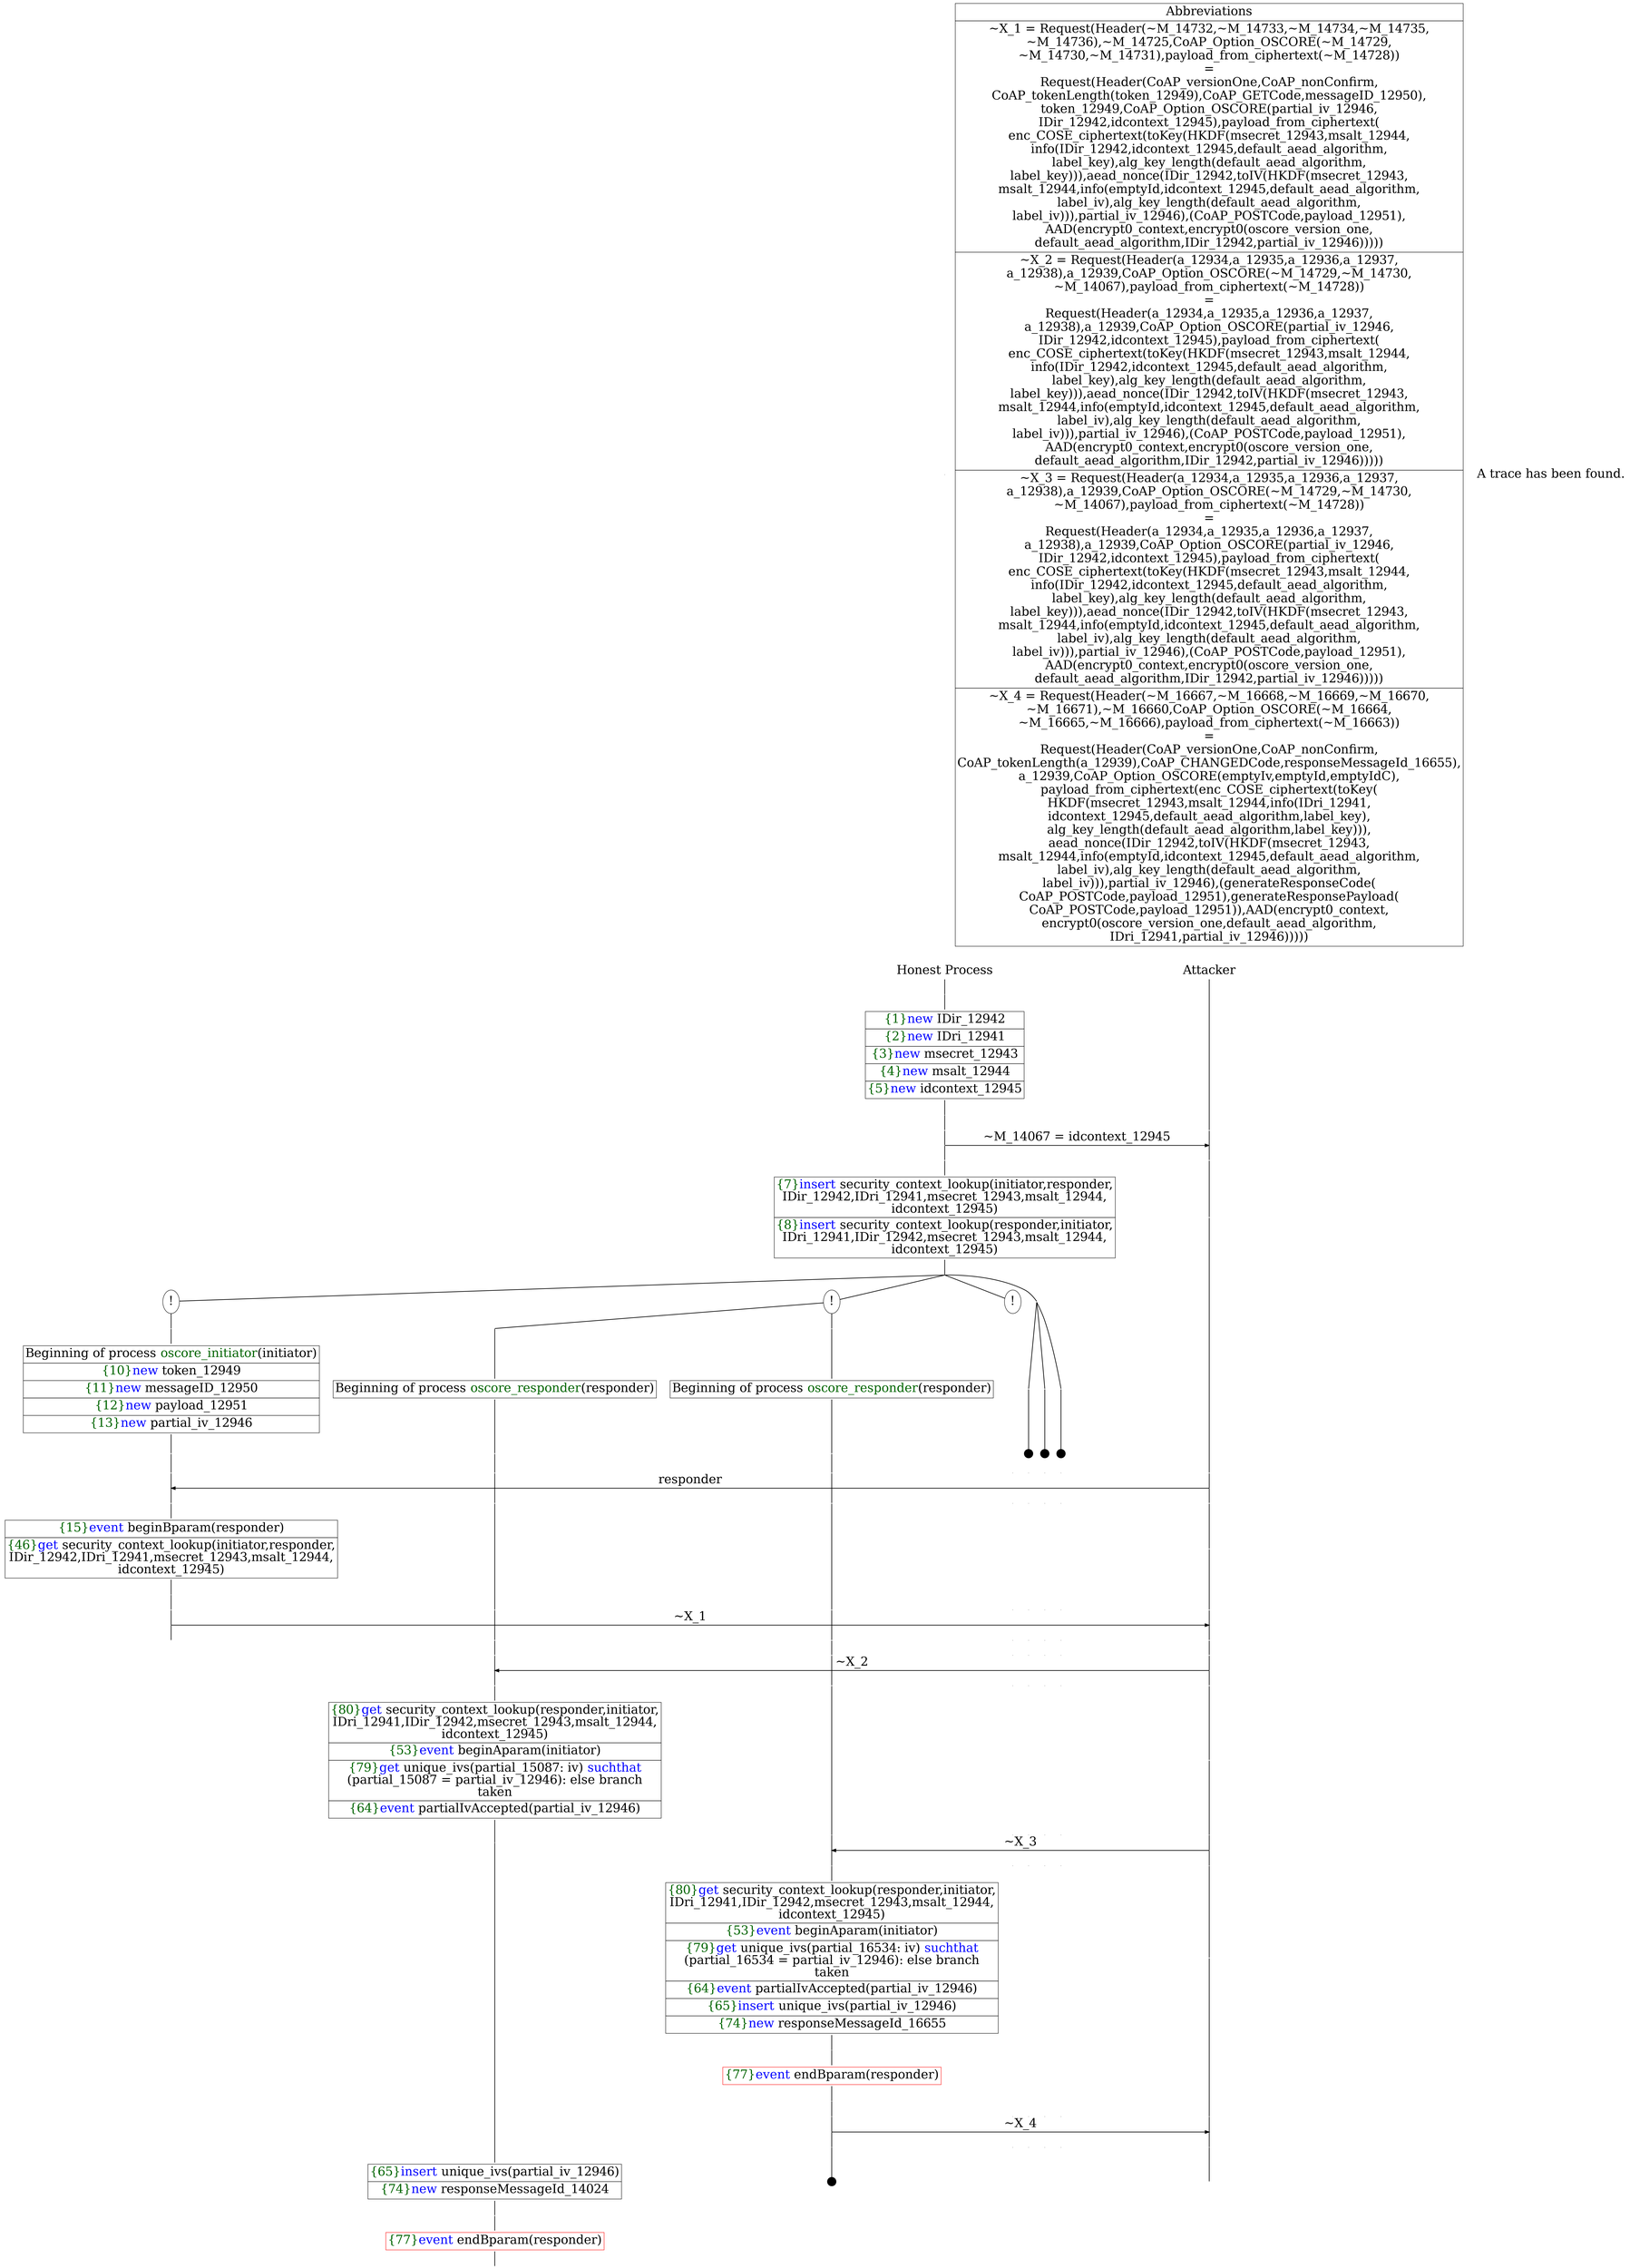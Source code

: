 digraph {
graph [ordering = out]
edge [arrowhead = none, penwidth = 1.6, fontsize = 30]
node [shape = point, width = 0, height = 0, fontsize = 30]
Trace<br/>
[label = <A trace has been found.<br/>
>, shape = plaintext]
P0__0 [label = "Honest Process", shape = plaintext]
P__0 [label = "Attacker", shape = plaintext]
Trace -> P0__0 [label = "", style = invisible, weight = 100]{rank = same; P0__0 P__0}
P0__0 -> P0__1 [label = <>, weight = 100]
P0__1 -> P0__2 [label = <>, weight = 100]
P0__2 [shape = plaintext, label = <<TABLE BORDER="0" CELLBORDER="1" CELLSPACING="0" CELLPADDING="4"> <TR><TD><FONT COLOR="darkgreen">{1}</FONT><FONT COLOR="blue">new </FONT>IDir_12942</TD></TR><TR><TD><FONT COLOR="darkgreen">{2}</FONT><FONT COLOR="blue">new </FONT>IDri_12941</TD></TR><TR><TD><FONT COLOR="darkgreen">{3}</FONT><FONT COLOR="blue">new </FONT>msecret_12943</TD></TR><TR><TD><FONT COLOR="darkgreen">{4}</FONT><FONT COLOR="blue">new </FONT>msalt_12944</TD></TR><TR><TD><FONT COLOR="darkgreen">{5}</FONT><FONT COLOR="blue">new </FONT>idcontext_12945</TD></TR></TABLE>>]
P0__2 -> P0__3 [label = <>, weight = 100]
P0__3 -> P0__4 [label = <>, weight = 100]
P__0 -> P__1 [label = <>, weight = 100]
{rank = same; P__1 P0__4}
P0__4 -> P0__5 [label = <>, weight = 100]
P__1 -> P__2 [label = <>, weight = 100]
{rank = same; P__2 P0__5}
P0__5 -> P__2 [label = <~M_14067 = idcontext_12945>, arrowhead = normal]
P0__5 -> P0__6 [label = <>, weight = 100]
P__2 -> P__3 [label = <>, weight = 100]
{rank = same; P__3 P0__6}
P0__6 -> P0__7 [label = <>, weight = 100]
P0__7 [shape = plaintext, label = <<TABLE BORDER="0" CELLBORDER="1" CELLSPACING="0" CELLPADDING="4"> <TR><TD><FONT COLOR="darkgreen">{7}</FONT><FONT COLOR="blue">insert </FONT>security_context_lookup(initiator,responder,<br/>
IDir_12942,IDri_12941,msecret_12943,msalt_12944,<br/>
idcontext_12945)</TD></TR><TR><TD><FONT COLOR="darkgreen">{8}</FONT><FONT COLOR="blue">insert </FONT>security_context_lookup(responder,initiator,<br/>
IDri_12941,IDir_12942,msecret_12943,msalt_12944,<br/>
idcontext_12945)</TD></TR></TABLE>>]
P0__7 -> P0__8 [label = <>, weight = 100]
P__3 -> P__4 [label = <>, weight = 100]
{rank = same; P__4 P0__7}
/*RPar */
P0__8 -> P0_3__8 [label = <>]
P0__8 -> P0_2__8 [label = <>]
P0__8 -> P0_1__8 [label = <>]
P0__8 -> P0_0__8 [label = <>]
P0__8 [label = "", fixedsize = false, width = 0, height = 0, shape = none]
{rank = same; P0_0__8 P0_1__8 P0_2__8 P0_3__8}
/*RPar */
P0_0__8 -> P0_0_2__8 [label = <>]
P0_0__8 -> P0_0_1__8 [label = <>]
P0_0__8 -> P0_0_0__8 [label = <>]
P0_0__8 [label = "", fixedsize = false, width = 0, height = 0, shape = none]
{rank = same; P0_0_0__8 P0_0_1__8 P0_0_2__8}
P0_0_0__9 [label = "", width = 0.3, height = 0.3]
P0_0_0__8 -> P0_0_0__9 [label = <>, weight = 100]
P0_0_1__9 [label = "", width = 0.3, height = 0.3]
P0_0_1__8 -> P0_0_1__9 [label = <>, weight = 100]
P0_0_2__9 [label = "", width = 0.3, height = 0.3]
P0_0_2__8 -> P0_0_2__9 [label = <>, weight = 100]
P0_1__8 [label = "!", shape = ellipse]
P0_2__8 [label = "!", shape = ellipse]
{rank = same; P0_2_1__8 P0_2_0__8}
P0_2_1__8 [label = "", fixedsize = false, width = 0, height = 0, shape = none]
P0_2__8 -> P0_2_1__8 [label = <>]
P0_2_0__8 [label = "", fixedsize = false, width = 0, height = 0, shape = none]
P0_2__8 -> P0_2_0__8 [label = <>]
P0_2_0__8 -> P0_2_0__9 [label = <>, weight = 100]
P0_2_0__9 [shape = plaintext, label = <<TABLE BORDER="0" CELLBORDER="1" CELLSPACING="0" CELLPADDING="4"> <TR><TD>Beginning of process <FONT COLOR="darkgreen">oscore_responder</FONT>(responder)<br/>
</TD></TR></TABLE>>]
P0_2_0__9 -> P0_2_0__10 [label = <>, weight = 100]
P0_2_1__8 -> P0_2_1__9 [label = <>, weight = 100]
P0_2_1__9 [shape = plaintext, label = <<TABLE BORDER="0" CELLBORDER="1" CELLSPACING="0" CELLPADDING="4"> <TR><TD>Beginning of process <FONT COLOR="darkgreen">oscore_responder</FONT>(responder)<br/>
</TD></TR></TABLE>>]
P0_2_1__9 -> P0_2_1__10 [label = <>, weight = 100]
P0_3__8 [label = "!", shape = ellipse]
P0_3_0__8 [label = "", fixedsize = false, width = 0, height = 0, shape = none]
P0_3__8 -> P0_3_0__8 [label = <>, weight = 100]
P0_3_0__8 -> P0_3_0__9 [label = <>, weight = 100]
P0_3_0__9 [shape = plaintext, label = <<TABLE BORDER="0" CELLBORDER="1" CELLSPACING="0" CELLPADDING="4"> <TR><TD>Beginning of process <FONT COLOR="darkgreen">oscore_initiator</FONT>(initiator)<br/>
</TD></TR><TR><TD><FONT COLOR="darkgreen">{10}</FONT><FONT COLOR="blue">new </FONT>token_12949</TD></TR><TR><TD><FONT COLOR="darkgreen">{11}</FONT><FONT COLOR="blue">new </FONT>messageID_12950</TD></TR><TR><TD><FONT COLOR="darkgreen">{12}</FONT><FONT COLOR="blue">new </FONT>payload_12951</TD></TR><TR><TD><FONT COLOR="darkgreen">{13}</FONT><FONT COLOR="blue">new </FONT>partial_iv_12946</TD></TR></TABLE>>]
P0_3_0__9 -> P0_3_0__10 [label = <>, weight = 100]
P0_3_0__10 -> P0_3_0__11 [label = <>, weight = 100]
P0_2_1__10 -> P0_2_1__11 [label = <>, weight = 100]
P0_2_0__10 -> P0_2_0__11 [label = <>, weight = 100]
P0_1__9 [label = "", style = invisible]
P0_1__8 -> P0_1__9 [label = <>, weight = 100, style = invisible]
P0_0_2__10 [label = "", style = invisible]
P0_0_2__9 -> P0_0_2__10 [label = <>, weight = 100, style = invisible]
P0_0_1__10 [label = "", style = invisible]
P0_0_1__9 -> P0_0_1__10 [label = <>, weight = 100, style = invisible]
P0_0_0__10 [label = "", style = invisible]
P0_0_0__9 -> P0_0_0__10 [label = <>, weight = 100, style = invisible]
P__4 -> P__5 [label = <>, weight = 100]
{rank = same; P__5 P0_0_0__10 P0_0_1__10 P0_0_2__10 P0_1__9 P0_2_0__11 P0_2_1__11 P0_3_0__11}
P0_3_0__11 -> P0_3_0__12 [label = <>, weight = 100]
P__5 -> P__6 [label = <>, weight = 100]
{rank = same; P__6 P0_3_0__12}
P0_3_0__12 -> P__6 [label = <responder>, dir = back, arrowhead = normal]
P0_3_0__12 -> P0_3_0__13 [label = <>, weight = 100]
P0_2_1__11 -> P0_2_1__12 [label = <>, weight = 100]
P0_2_0__11 -> P0_2_0__12 [label = <>, weight = 100]
P0_1__10 [label = "", style = invisible]
P0_1__9 -> P0_1__10 [label = <>, weight = 100, style = invisible]
P0_0_2__11 [label = "", style = invisible]
P0_0_2__10 -> P0_0_2__11 [label = <>, weight = 100, style = invisible]
P0_0_1__11 [label = "", style = invisible]
P0_0_1__10 -> P0_0_1__11 [label = <>, weight = 100, style = invisible]
P0_0_0__11 [label = "", style = invisible]
P0_0_0__10 -> P0_0_0__11 [label = <>, weight = 100, style = invisible]
P__6 -> P__7 [label = <>, weight = 100]
{rank = same; P__7 P0_0_0__11 P0_0_1__11 P0_0_2__11 P0_1__10 P0_2_0__12 P0_2_1__12 P0_3_0__13}
P0_3_0__13 -> P0_3_0__14 [label = <>, weight = 100]
P0_3_0__14 [shape = plaintext, label = <<TABLE BORDER="0" CELLBORDER="1" CELLSPACING="0" CELLPADDING="4"> <TR><TD><FONT COLOR="darkgreen">{15}</FONT><FONT COLOR="blue">event</FONT> beginBparam(responder)</TD></TR><TR><TD><FONT COLOR="darkgreen">{46}</FONT><FONT COLOR="blue">get </FONT>security_context_lookup(initiator,responder,<br/>
IDir_12942,IDri_12941,msecret_12943,msalt_12944,<br/>
idcontext_12945)</TD></TR></TABLE>>]
P0_3_0__14 -> P0_3_0__15 [label = <>, weight = 100]
P__7 -> P__8 [label = <>, weight = 100]
{rank = same; P__8 P0_3_0__14}
P0_3_0__15 -> P0_3_0__16 [label = <>, weight = 100]
P0_2_1__12 -> P0_2_1__13 [label = <>, weight = 100]
P0_2_0__12 -> P0_2_0__13 [label = <>, weight = 100]
P0_1__11 [label = "", style = invisible]
P0_1__10 -> P0_1__11 [label = <>, weight = 100, style = invisible]
P0_0_2__12 [label = "", style = invisible]
P0_0_2__11 -> P0_0_2__12 [label = <>, weight = 100, style = invisible]
P0_0_1__12 [label = "", style = invisible]
P0_0_1__11 -> P0_0_1__12 [label = <>, weight = 100, style = invisible]
P0_0_0__12 [label = "", style = invisible]
P0_0_0__11 -> P0_0_0__12 [label = <>, weight = 100, style = invisible]
P__8 -> P__9 [label = <>, weight = 100]
{rank = same; P__9 P0_0_0__12 P0_0_1__12 P0_0_2__12 P0_1__11 P0_2_0__13 P0_2_1__13 P0_3_0__16}
P0_3_0__16 -> P0_3_0__17 [label = <>, weight = 100]
P__9 -> P__10 [label = <>, weight = 100]
{rank = same; P__10 P0_3_0__17}
P0_3_0__17 -> P__10 [label = <~X_1>, arrowhead = normal]
P0_3_0__17 -> P0_3_0__18 [label = <>, weight = 100]
P0_2_1__13 -> P0_2_1__14 [label = <>, weight = 100]
P0_2_0__13 -> P0_2_0__14 [label = <>, weight = 100]
P0_1__12 [label = "", style = invisible]
P0_1__11 -> P0_1__12 [label = <>, weight = 100, style = invisible]
P0_0_2__13 [label = "", style = invisible]
P0_0_2__12 -> P0_0_2__13 [label = <>, weight = 100, style = invisible]
P0_0_1__13 [label = "", style = invisible]
P0_0_1__12 -> P0_0_1__13 [label = <>, weight = 100, style = invisible]
P0_0_0__13 [label = "", style = invisible]
P0_0_0__12 -> P0_0_0__13 [label = <>, weight = 100, style = invisible]
P__10 -> P__11 [label = <>, weight = 100]
{rank = same; P__11 P0_0_0__13 P0_0_1__13 P0_0_2__13 P0_1__12 P0_2_0__14 P0_2_1__14 P0_3_0__18}
P0_2_1__14 -> P0_2_1__15 [label = <>, weight = 100]
P0_2_0__14 -> P0_2_0__15 [label = <>, weight = 100]
P0_1__13 [label = "", style = invisible]
P0_1__12 -> P0_1__13 [label = <>, weight = 100, style = invisible]
P0_0_2__14 [label = "", style = invisible]
P0_0_2__13 -> P0_0_2__14 [label = <>, weight = 100, style = invisible]
P0_0_1__14 [label = "", style = invisible]
P0_0_1__13 -> P0_0_1__14 [label = <>, weight = 100, style = invisible]
P0_0_0__14 [label = "", style = invisible]
P0_0_0__13 -> P0_0_0__14 [label = <>, weight = 100, style = invisible]
P__11 -> P__12 [label = <>, weight = 100]
{rank = same; P__12 P0_0_0__14 P0_0_1__14 P0_0_2__14 P0_1__13 P0_2_0__15 P0_2_1__15}
P0_2_1__15 -> P0_2_1__16 [label = <>, weight = 100]
P__12 -> P__13 [label = <>, weight = 100]
{rank = same; P__13 P0_2_1__16}
P0_2_1__16 -> P__13 [label = <~X_2>, dir = back, arrowhead = normal]
P0_2_1__16 -> P0_2_1__17 [label = <>, weight = 100]
P0_2_0__15 -> P0_2_0__16 [label = <>, weight = 100]
P0_1__14 [label = "", style = invisible]
P0_1__13 -> P0_1__14 [label = <>, weight = 100, style = invisible]
P0_0_2__15 [label = "", style = invisible]
P0_0_2__14 -> P0_0_2__15 [label = <>, weight = 100, style = invisible]
P0_0_1__15 [label = "", style = invisible]
P0_0_1__14 -> P0_0_1__15 [label = <>, weight = 100, style = invisible]
P0_0_0__15 [label = "", style = invisible]
P0_0_0__14 -> P0_0_0__15 [label = <>, weight = 100, style = invisible]
P__13 -> P__14 [label = <>, weight = 100]
{rank = same; P__14 P0_0_0__15 P0_0_1__15 P0_0_2__15 P0_1__14 P0_2_0__16 P0_2_1__17}
P0_2_1__17 -> P0_2_1__18 [label = <>, weight = 100]
P0_2_1__18 [shape = plaintext, label = <<TABLE BORDER="0" CELLBORDER="1" CELLSPACING="0" CELLPADDING="4"> <TR><TD><FONT COLOR="darkgreen">{80}</FONT><FONT COLOR="blue">get </FONT>security_context_lookup(responder,initiator,<br/>
IDri_12941,IDir_12942,msecret_12943,msalt_12944,<br/>
idcontext_12945)</TD></TR><TR><TD><FONT COLOR="darkgreen">{53}</FONT><FONT COLOR="blue">event</FONT> beginAparam(initiator)</TD></TR><TR><TD><FONT COLOR="darkgreen">{79}</FONT><FONT COLOR="blue">get</FONT> unique_ivs(partial_15087: iv) <FONT COLOR="blue">suchthat</FONT><br/>
(partial_15087 = partial_iv_12946): else branch<br/>
taken</TD></TR><TR><TD><FONT COLOR="darkgreen">{64}</FONT><FONT COLOR="blue">event</FONT> partialIvAccepted(partial_iv_12946)</TD></TR></TABLE>>]
P0_2_1__18 -> P0_2_1__19 [label = <>, weight = 100]
P__14 -> P__15 [label = <>, weight = 100]
{rank = same; P__15 P0_2_1__18}
P0_2_0__16 -> P0_2_0__17 [label = <>, weight = 100]
P0_1__15 [label = "", style = invisible]
P0_1__14 -> P0_1__15 [label = <>, weight = 100, style = invisible]
P0_0_2__16 [label = "", style = invisible]
P0_0_2__15 -> P0_0_2__16 [label = <>, weight = 100, style = invisible]
P0_0_1__16 [label = "", style = invisible]
P0_0_1__15 -> P0_0_1__16 [label = <>, weight = 100, style = invisible]
P0_0_0__16 [label = "", style = invisible]
P0_0_0__15 -> P0_0_0__16 [label = <>, weight = 100, style = invisible]
P__15 -> P__16 [label = <>, weight = 100]
{rank = same; P__16 P0_0_0__16 P0_0_1__16 P0_0_2__16 P0_1__15 P0_2_0__17}
P0_2_0__17 -> P0_2_0__18 [label = <>, weight = 100]
P__16 -> P__17 [label = <>, weight = 100]
{rank = same; P__17 P0_2_0__18}
P0_2_0__18 -> P__17 [label = <~X_3>, dir = back, arrowhead = normal]
P0_2_0__18 -> P0_2_0__19 [label = <>, weight = 100]
P0_1__16 [label = "", style = invisible]
P0_1__15 -> P0_1__16 [label = <>, weight = 100, style = invisible]
P0_0_2__17 [label = "", style = invisible]
P0_0_2__16 -> P0_0_2__17 [label = <>, weight = 100, style = invisible]
P0_0_1__17 [label = "", style = invisible]
P0_0_1__16 -> P0_0_1__17 [label = <>, weight = 100, style = invisible]
P0_0_0__17 [label = "", style = invisible]
P0_0_0__16 -> P0_0_0__17 [label = <>, weight = 100, style = invisible]
P__17 -> P__18 [label = <>, weight = 100]
{rank = same; P__18 P0_0_0__17 P0_0_1__17 P0_0_2__17 P0_1__16 P0_2_0__19}
P0_2_0__19 -> P0_2_0__20 [label = <>, weight = 100]
P0_2_0__20 [shape = plaintext, label = <<TABLE BORDER="0" CELLBORDER="1" CELLSPACING="0" CELLPADDING="4"> <TR><TD><FONT COLOR="darkgreen">{80}</FONT><FONT COLOR="blue">get </FONT>security_context_lookup(responder,initiator,<br/>
IDri_12941,IDir_12942,msecret_12943,msalt_12944,<br/>
idcontext_12945)</TD></TR><TR><TD><FONT COLOR="darkgreen">{53}</FONT><FONT COLOR="blue">event</FONT> beginAparam(initiator)</TD></TR><TR><TD><FONT COLOR="darkgreen">{79}</FONT><FONT COLOR="blue">get</FONT> unique_ivs(partial_16534: iv) <FONT COLOR="blue">suchthat</FONT><br/>
(partial_16534 = partial_iv_12946): else branch<br/>
taken</TD></TR><TR><TD><FONT COLOR="darkgreen">{64}</FONT><FONT COLOR="blue">event</FONT> partialIvAccepted(partial_iv_12946)</TD></TR><TR><TD><FONT COLOR="darkgreen">{65}</FONT><FONT COLOR="blue">insert </FONT>unique_ivs(partial_iv_12946)</TD></TR><TR><TD><FONT COLOR="darkgreen">{74}</FONT><FONT COLOR="blue">new </FONT>responseMessageId_16655</TD></TR></TABLE>>]
P0_2_0__20 -> P0_2_0__21 [label = <>, weight = 100]
P__18 -> P__19 [label = <>, weight = 100]
{rank = same; P__19 P0_2_0__20}
P0_2_0__21 -> P0_2_0__22 [label = <>, weight = 100]
P0_2_0__22 [color = red, shape = plaintext, label = <<TABLE BORDER="0" CELLBORDER="1" CELLSPACING="0" CELLPADDING="4"> <TR><TD><FONT COLOR="darkgreen">{77}</FONT><FONT COLOR="blue">event</FONT> endBparam(responder)</TD></TR></TABLE>>]
P0_2_0__22 -> P0_2_0__23 [label = <>, weight = 100]
P0_2_0__23 -> P0_2_0__24 [label = <>, weight = 100]
P0_1__17 [label = "", style = invisible]
P0_1__16 -> P0_1__17 [label = <>, weight = 100, style = invisible]
P0_0_2__18 [label = "", style = invisible]
P0_0_2__17 -> P0_0_2__18 [label = <>, weight = 100, style = invisible]
P0_0_1__18 [label = "", style = invisible]
P0_0_1__17 -> P0_0_1__18 [label = <>, weight = 100, style = invisible]
P0_0_0__18 [label = "", style = invisible]
P0_0_0__17 -> P0_0_0__18 [label = <>, weight = 100, style = invisible]
P__19 -> P__20 [label = <>, weight = 100]
{rank = same; P__20 P0_0_0__18 P0_0_1__18 P0_0_2__18 P0_1__17 P0_2_0__24}
P0_2_0__24 -> P0_2_0__25 [label = <>, weight = 100]
P__20 -> P__21 [label = <>, weight = 100]
{rank = same; P__21 P0_2_0__25}
P0_2_0__25 -> P__21 [label = <~X_4>, arrowhead = normal]
P0_2_0__25 -> P0_2_0__26 [label = <>, weight = 100]
P0_1__18 [label = "", style = invisible]
P0_1__17 -> P0_1__18 [label = <>, weight = 100, style = invisible]
P0_0_2__19 [label = "", style = invisible]
P0_0_2__18 -> P0_0_2__19 [label = <>, weight = 100, style = invisible]
P0_0_1__19 [label = "", style = invisible]
P0_0_1__18 -> P0_0_1__19 [label = <>, weight = 100, style = invisible]
P0_0_0__19 [label = "", style = invisible]
P0_0_0__18 -> P0_0_0__19 [label = <>, weight = 100, style = invisible]
P__21 -> P__22 [label = <>, weight = 100]
{rank = same; P__22 P0_0_0__19 P0_0_1__19 P0_0_2__19 P0_1__18 P0_2_0__26}
P0_2_0__27 [label = "", width = 0.3, height = 0.3]
P0_2_0__26 -> P0_2_0__27 [label = <>, weight = 100]
P0_2_1__19 -> P0_2_1__20 [label = <>, weight = 100]
P0_2_1__20 [shape = plaintext, label = <<TABLE BORDER="0" CELLBORDER="1" CELLSPACING="0" CELLPADDING="4"> <TR><TD><FONT COLOR="darkgreen">{65}</FONT><FONT COLOR="blue">insert </FONT>unique_ivs(partial_iv_12946)</TD></TR><TR><TD><FONT COLOR="darkgreen">{74}</FONT><FONT COLOR="blue">new </FONT>responseMessageId_14024</TD></TR></TABLE>>]
P0_2_1__20 -> P0_2_1__21 [label = <>, weight = 100]
P__22 -> P__23 [label = <>, weight = 100]
{rank = same; P__23 P0_2_1__20}
P0_2_1__21 -> P0_2_1__22 [label = <>, weight = 100]
P0_2_1__22 [color = red, shape = plaintext, label = <<TABLE BORDER="0" CELLBORDER="1" CELLSPACING="0" CELLPADDING="4"> <TR><TD><FONT COLOR="darkgreen">{77}</FONT><FONT COLOR="blue">event</FONT> endBparam(responder)</TD></TR></TABLE>>]
P0_2_1__22 -> P0_2_1__23 [label = <>, weight = 100]
Abbrev [shape = plaintext, label = <<TABLE BORDER="0" CELLBORDER="1" CELLSPACING="0" CELLPADDING="4"><TR> <TD> Abbreviations </TD></TR><TR><TD>~X_1 = Request(Header(~M_14732,~M_14733,~M_14734,~M_14735,<br/>
~M_14736),~M_14725,CoAP_Option_OSCORE(~M_14729,<br/>
~M_14730,~M_14731),payload_from_ciphertext(~M_14728))<br/>
=<br/>
Request(Header(CoAP_versionOne,CoAP_nonConfirm,<br/>
CoAP_tokenLength(token_12949),CoAP_GETCode,messageID_12950),<br/>
token_12949,CoAP_Option_OSCORE(partial_iv_12946,<br/>
IDir_12942,idcontext_12945),payload_from_ciphertext(<br/>
enc_COSE_ciphertext(toKey(HKDF(msecret_12943,msalt_12944,<br/>
info(IDir_12942,idcontext_12945,default_aead_algorithm,<br/>
label_key),alg_key_length(default_aead_algorithm,<br/>
label_key))),aead_nonce(IDir_12942,toIV(HKDF(msecret_12943,<br/>
msalt_12944,info(emptyId,idcontext_12945,default_aead_algorithm,<br/>
label_iv),alg_key_length(default_aead_algorithm,<br/>
label_iv))),partial_iv_12946),(CoAP_POSTCode,payload_12951),<br/>
AAD(encrypt0_context,encrypt0(oscore_version_one,<br/>
default_aead_algorithm,IDir_12942,partial_iv_12946)))))</TD></TR><TR><TD>~X_2 = Request(Header(a_12934,a_12935,a_12936,a_12937,<br/>
a_12938),a_12939,CoAP_Option_OSCORE(~M_14729,~M_14730,<br/>
~M_14067),payload_from_ciphertext(~M_14728))<br/>
=<br/>
Request(Header(a_12934,a_12935,a_12936,a_12937,<br/>
a_12938),a_12939,CoAP_Option_OSCORE(partial_iv_12946,<br/>
IDir_12942,idcontext_12945),payload_from_ciphertext(<br/>
enc_COSE_ciphertext(toKey(HKDF(msecret_12943,msalt_12944,<br/>
info(IDir_12942,idcontext_12945,default_aead_algorithm,<br/>
label_key),alg_key_length(default_aead_algorithm,<br/>
label_key))),aead_nonce(IDir_12942,toIV(HKDF(msecret_12943,<br/>
msalt_12944,info(emptyId,idcontext_12945,default_aead_algorithm,<br/>
label_iv),alg_key_length(default_aead_algorithm,<br/>
label_iv))),partial_iv_12946),(CoAP_POSTCode,payload_12951),<br/>
AAD(encrypt0_context,encrypt0(oscore_version_one,<br/>
default_aead_algorithm,IDir_12942,partial_iv_12946)))))</TD></TR><TR><TD>~X_3 = Request(Header(a_12934,a_12935,a_12936,a_12937,<br/>
a_12938),a_12939,CoAP_Option_OSCORE(~M_14729,~M_14730,<br/>
~M_14067),payload_from_ciphertext(~M_14728))<br/>
=<br/>
Request(Header(a_12934,a_12935,a_12936,a_12937,<br/>
a_12938),a_12939,CoAP_Option_OSCORE(partial_iv_12946,<br/>
IDir_12942,idcontext_12945),payload_from_ciphertext(<br/>
enc_COSE_ciphertext(toKey(HKDF(msecret_12943,msalt_12944,<br/>
info(IDir_12942,idcontext_12945,default_aead_algorithm,<br/>
label_key),alg_key_length(default_aead_algorithm,<br/>
label_key))),aead_nonce(IDir_12942,toIV(HKDF(msecret_12943,<br/>
msalt_12944,info(emptyId,idcontext_12945,default_aead_algorithm,<br/>
label_iv),alg_key_length(default_aead_algorithm,<br/>
label_iv))),partial_iv_12946),(CoAP_POSTCode,payload_12951),<br/>
AAD(encrypt0_context,encrypt0(oscore_version_one,<br/>
default_aead_algorithm,IDir_12942,partial_iv_12946)))))</TD></TR><TR><TD>~X_4 = Request(Header(~M_16667,~M_16668,~M_16669,~M_16670,<br/>
~M_16671),~M_16660,CoAP_Option_OSCORE(~M_16664,<br/>
~M_16665,~M_16666),payload_from_ciphertext(~M_16663))<br/>
=<br/>
Request(Header(CoAP_versionOne,CoAP_nonConfirm,<br/>
CoAP_tokenLength(a_12939),CoAP_CHANGEDCode,responseMessageId_16655),<br/>
a_12939,CoAP_Option_OSCORE(emptyIv,emptyId,emptyIdC),<br/>
payload_from_ciphertext(enc_COSE_ciphertext(toKey(<br/>
HKDF(msecret_12943,msalt_12944,info(IDri_12941,<br/>
idcontext_12945,default_aead_algorithm,label_key),<br/>
alg_key_length(default_aead_algorithm,label_key))),<br/>
aead_nonce(IDir_12942,toIV(HKDF(msecret_12943,<br/>
msalt_12944,info(emptyId,idcontext_12945,default_aead_algorithm,<br/>
label_iv),alg_key_length(default_aead_algorithm,<br/>
label_iv))),partial_iv_12946),(generateResponseCode(<br/>
CoAP_POSTCode,payload_12951),generateResponsePayload(<br/>
CoAP_POSTCode,payload_12951)),AAD(encrypt0_context,<br/>
encrypt0(oscore_version_one,default_aead_algorithm,<br/>
IDri_12941,partial_iv_12946)))))</TD></TR></TABLE>>]Abbrev -> P__0 [style = invisible, weight =100]}